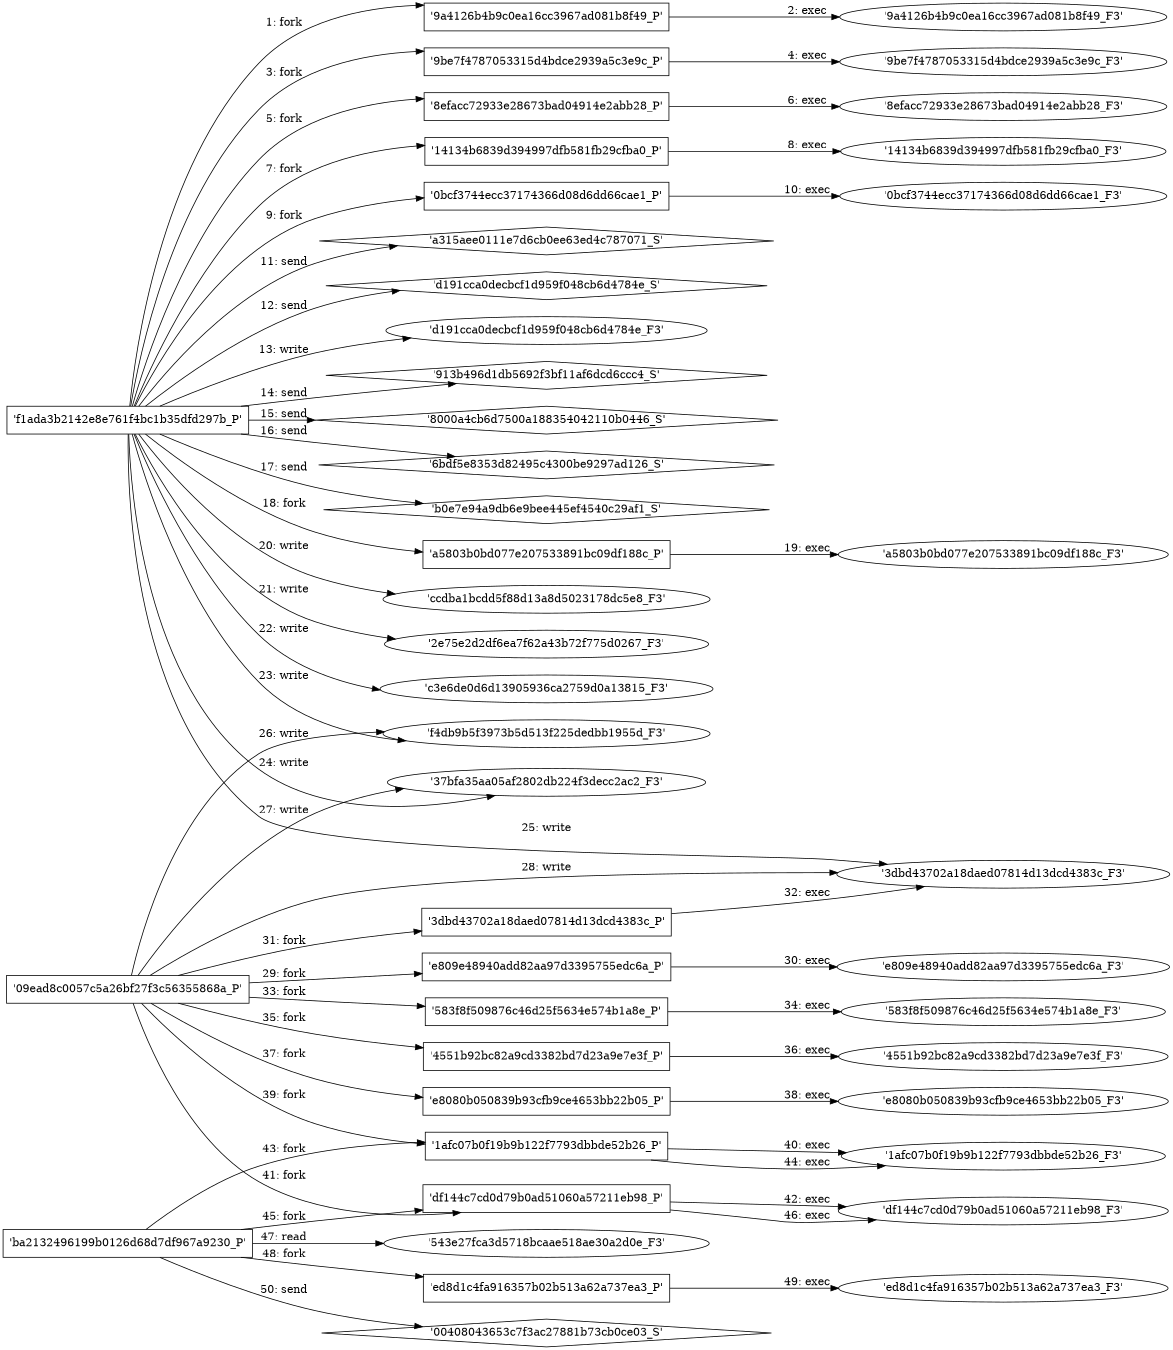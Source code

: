 digraph "D:\Learning\Paper\apt\基于CTI的攻击预警\Dataset\攻击图\ASGfromALLCTI\Skilled petty cyber criminal with lofty ambitions targeting large organizations.dot" {
rankdir="LR"
size="9"
fixedsize="false"
splines="true"
nodesep=0.3
ranksep=0
fontsize=10
overlap="scalexy"
engine= "neato"
	"'f1ada3b2142e8e761f4bc1b35dfd297b_P'" [node_type=Process shape=box]
	"'9a4126b4b9c0ea16cc3967ad081b8f49_P'" [node_type=Process shape=box]
	"'f1ada3b2142e8e761f4bc1b35dfd297b_P'" -> "'9a4126b4b9c0ea16cc3967ad081b8f49_P'" [label="1: fork"]
	"'9a4126b4b9c0ea16cc3967ad081b8f49_P'" [node_type=Process shape=box]
	"'9a4126b4b9c0ea16cc3967ad081b8f49_F3'" [node_type=File shape=ellipse]
	"'9a4126b4b9c0ea16cc3967ad081b8f49_P'" -> "'9a4126b4b9c0ea16cc3967ad081b8f49_F3'" [label="2: exec"]
	"'f1ada3b2142e8e761f4bc1b35dfd297b_P'" [node_type=Process shape=box]
	"'9be7f4787053315d4bdce2939a5c3e9c_P'" [node_type=Process shape=box]
	"'f1ada3b2142e8e761f4bc1b35dfd297b_P'" -> "'9be7f4787053315d4bdce2939a5c3e9c_P'" [label="3: fork"]
	"'9be7f4787053315d4bdce2939a5c3e9c_P'" [node_type=Process shape=box]
	"'9be7f4787053315d4bdce2939a5c3e9c_F3'" [node_type=File shape=ellipse]
	"'9be7f4787053315d4bdce2939a5c3e9c_P'" -> "'9be7f4787053315d4bdce2939a5c3e9c_F3'" [label="4: exec"]
	"'f1ada3b2142e8e761f4bc1b35dfd297b_P'" [node_type=Process shape=box]
	"'8efacc72933e28673bad04914e2abb28_P'" [node_type=Process shape=box]
	"'f1ada3b2142e8e761f4bc1b35dfd297b_P'" -> "'8efacc72933e28673bad04914e2abb28_P'" [label="5: fork"]
	"'8efacc72933e28673bad04914e2abb28_P'" [node_type=Process shape=box]
	"'8efacc72933e28673bad04914e2abb28_F3'" [node_type=File shape=ellipse]
	"'8efacc72933e28673bad04914e2abb28_P'" -> "'8efacc72933e28673bad04914e2abb28_F3'" [label="6: exec"]
	"'f1ada3b2142e8e761f4bc1b35dfd297b_P'" [node_type=Process shape=box]
	"'14134b6839d394997dfb581fb29cfba0_P'" [node_type=Process shape=box]
	"'f1ada3b2142e8e761f4bc1b35dfd297b_P'" -> "'14134b6839d394997dfb581fb29cfba0_P'" [label="7: fork"]
	"'14134b6839d394997dfb581fb29cfba0_P'" [node_type=Process shape=box]
	"'14134b6839d394997dfb581fb29cfba0_F3'" [node_type=File shape=ellipse]
	"'14134b6839d394997dfb581fb29cfba0_P'" -> "'14134b6839d394997dfb581fb29cfba0_F3'" [label="8: exec"]
	"'f1ada3b2142e8e761f4bc1b35dfd297b_P'" [node_type=Process shape=box]
	"'0bcf3744ecc37174366d08d6dd66cae1_P'" [node_type=Process shape=box]
	"'f1ada3b2142e8e761f4bc1b35dfd297b_P'" -> "'0bcf3744ecc37174366d08d6dd66cae1_P'" [label="9: fork"]
	"'0bcf3744ecc37174366d08d6dd66cae1_P'" [node_type=Process shape=box]
	"'0bcf3744ecc37174366d08d6dd66cae1_F3'" [node_type=File shape=ellipse]
	"'0bcf3744ecc37174366d08d6dd66cae1_P'" -> "'0bcf3744ecc37174366d08d6dd66cae1_F3'" [label="10: exec"]
	"'a315aee0111e7d6cb0ee63ed4c787071_S'" [node_type=Socket shape=diamond]
	"'f1ada3b2142e8e761f4bc1b35dfd297b_P'" [node_type=Process shape=box]
	"'f1ada3b2142e8e761f4bc1b35dfd297b_P'" -> "'a315aee0111e7d6cb0ee63ed4c787071_S'" [label="11: send"]
	"'d191cca0decbcf1d959f048cb6d4784e_S'" [node_type=Socket shape=diamond]
	"'f1ada3b2142e8e761f4bc1b35dfd297b_P'" [node_type=Process shape=box]
	"'f1ada3b2142e8e761f4bc1b35dfd297b_P'" -> "'d191cca0decbcf1d959f048cb6d4784e_S'" [label="12: send"]
	"'d191cca0decbcf1d959f048cb6d4784e_F3'" [node_type=file shape=ellipse]
	"'f1ada3b2142e8e761f4bc1b35dfd297b_P'" [node_type=Process shape=box]
	"'f1ada3b2142e8e761f4bc1b35dfd297b_P'" -> "'d191cca0decbcf1d959f048cb6d4784e_F3'" [label="13: write"]
	"'913b496d1db5692f3bf11af6dcd6ccc4_S'" [node_type=Socket shape=diamond]
	"'f1ada3b2142e8e761f4bc1b35dfd297b_P'" [node_type=Process shape=box]
	"'f1ada3b2142e8e761f4bc1b35dfd297b_P'" -> "'913b496d1db5692f3bf11af6dcd6ccc4_S'" [label="14: send"]
	"'8000a4cb6d7500a188354042110b0446_S'" [node_type=Socket shape=diamond]
	"'f1ada3b2142e8e761f4bc1b35dfd297b_P'" [node_type=Process shape=box]
	"'f1ada3b2142e8e761f4bc1b35dfd297b_P'" -> "'8000a4cb6d7500a188354042110b0446_S'" [label="15: send"]
	"'6bdf5e8353d82495c4300be9297ad126_S'" [node_type=Socket shape=diamond]
	"'f1ada3b2142e8e761f4bc1b35dfd297b_P'" [node_type=Process shape=box]
	"'f1ada3b2142e8e761f4bc1b35dfd297b_P'" -> "'6bdf5e8353d82495c4300be9297ad126_S'" [label="16: send"]
	"'b0e7e94a9db6e9bee445ef4540c29af1_S'" [node_type=Socket shape=diamond]
	"'f1ada3b2142e8e761f4bc1b35dfd297b_P'" [node_type=Process shape=box]
	"'f1ada3b2142e8e761f4bc1b35dfd297b_P'" -> "'b0e7e94a9db6e9bee445ef4540c29af1_S'" [label="17: send"]
	"'f1ada3b2142e8e761f4bc1b35dfd297b_P'" [node_type=Process shape=box]
	"'a5803b0bd077e207533891bc09df188c_P'" [node_type=Process shape=box]
	"'f1ada3b2142e8e761f4bc1b35dfd297b_P'" -> "'a5803b0bd077e207533891bc09df188c_P'" [label="18: fork"]
	"'a5803b0bd077e207533891bc09df188c_P'" [node_type=Process shape=box]
	"'a5803b0bd077e207533891bc09df188c_F3'" [node_type=File shape=ellipse]
	"'a5803b0bd077e207533891bc09df188c_P'" -> "'a5803b0bd077e207533891bc09df188c_F3'" [label="19: exec"]
	"'ccdba1bcdd5f88d13a8d5023178dc5e8_F3'" [node_type=file shape=ellipse]
	"'f1ada3b2142e8e761f4bc1b35dfd297b_P'" [node_type=Process shape=box]
	"'f1ada3b2142e8e761f4bc1b35dfd297b_P'" -> "'ccdba1bcdd5f88d13a8d5023178dc5e8_F3'" [label="20: write"]
	"'2e75e2d2df6ea7f62a43b72f775d0267_F3'" [node_type=file shape=ellipse]
	"'f1ada3b2142e8e761f4bc1b35dfd297b_P'" [node_type=Process shape=box]
	"'f1ada3b2142e8e761f4bc1b35dfd297b_P'" -> "'2e75e2d2df6ea7f62a43b72f775d0267_F3'" [label="21: write"]
	"'c3e6de0d6d13905936ca2759d0a13815_F3'" [node_type=file shape=ellipse]
	"'f1ada3b2142e8e761f4bc1b35dfd297b_P'" [node_type=Process shape=box]
	"'f1ada3b2142e8e761f4bc1b35dfd297b_P'" -> "'c3e6de0d6d13905936ca2759d0a13815_F3'" [label="22: write"]
	"'f4db9b5f3973b5d513f225dedbb1955d_F3'" [node_type=file shape=ellipse]
	"'f1ada3b2142e8e761f4bc1b35dfd297b_P'" [node_type=Process shape=box]
	"'f1ada3b2142e8e761f4bc1b35dfd297b_P'" -> "'f4db9b5f3973b5d513f225dedbb1955d_F3'" [label="23: write"]
	"'37bfa35aa05af2802db224f3decc2ac2_F3'" [node_type=file shape=ellipse]
	"'f1ada3b2142e8e761f4bc1b35dfd297b_P'" [node_type=Process shape=box]
	"'f1ada3b2142e8e761f4bc1b35dfd297b_P'" -> "'37bfa35aa05af2802db224f3decc2ac2_F3'" [label="24: write"]
	"'3dbd43702a18daed07814d13dcd4383c_F3'" [node_type=file shape=ellipse]
	"'f1ada3b2142e8e761f4bc1b35dfd297b_P'" [node_type=Process shape=box]
	"'f1ada3b2142e8e761f4bc1b35dfd297b_P'" -> "'3dbd43702a18daed07814d13dcd4383c_F3'" [label="25: write"]
	"'f4db9b5f3973b5d513f225dedbb1955d_F3'" [node_type=file shape=ellipse]
	"'09ead8c0057c5a26bf27f3c56355868a_P'" [node_type=Process shape=box]
	"'09ead8c0057c5a26bf27f3c56355868a_P'" -> "'f4db9b5f3973b5d513f225dedbb1955d_F3'" [label="26: write"]
	"'37bfa35aa05af2802db224f3decc2ac2_F3'" [node_type=file shape=ellipse]
	"'09ead8c0057c5a26bf27f3c56355868a_P'" [node_type=Process shape=box]
	"'09ead8c0057c5a26bf27f3c56355868a_P'" -> "'37bfa35aa05af2802db224f3decc2ac2_F3'" [label="27: write"]
	"'3dbd43702a18daed07814d13dcd4383c_F3'" [node_type=file shape=ellipse]
	"'09ead8c0057c5a26bf27f3c56355868a_P'" [node_type=Process shape=box]
	"'09ead8c0057c5a26bf27f3c56355868a_P'" -> "'3dbd43702a18daed07814d13dcd4383c_F3'" [label="28: write"]
	"'09ead8c0057c5a26bf27f3c56355868a_P'" [node_type=Process shape=box]
	"'e809e48940add82aa97d3395755edc6a_P'" [node_type=Process shape=box]
	"'09ead8c0057c5a26bf27f3c56355868a_P'" -> "'e809e48940add82aa97d3395755edc6a_P'" [label="29: fork"]
	"'e809e48940add82aa97d3395755edc6a_P'" [node_type=Process shape=box]
	"'e809e48940add82aa97d3395755edc6a_F3'" [node_type=File shape=ellipse]
	"'e809e48940add82aa97d3395755edc6a_P'" -> "'e809e48940add82aa97d3395755edc6a_F3'" [label="30: exec"]
	"'09ead8c0057c5a26bf27f3c56355868a_P'" [node_type=Process shape=box]
	"'3dbd43702a18daed07814d13dcd4383c_P'" [node_type=Process shape=box]
	"'09ead8c0057c5a26bf27f3c56355868a_P'" -> "'3dbd43702a18daed07814d13dcd4383c_P'" [label="31: fork"]
	"'3dbd43702a18daed07814d13dcd4383c_P'" [node_type=Process shape=box]
	"'3dbd43702a18daed07814d13dcd4383c_F3'" [node_type=File shape=ellipse]
	"'3dbd43702a18daed07814d13dcd4383c_P'" -> "'3dbd43702a18daed07814d13dcd4383c_F3'" [label="32: exec"]
	"'09ead8c0057c5a26bf27f3c56355868a_P'" [node_type=Process shape=box]
	"'583f8f509876c46d25f5634e574b1a8e_P'" [node_type=Process shape=box]
	"'09ead8c0057c5a26bf27f3c56355868a_P'" -> "'583f8f509876c46d25f5634e574b1a8e_P'" [label="33: fork"]
	"'583f8f509876c46d25f5634e574b1a8e_P'" [node_type=Process shape=box]
	"'583f8f509876c46d25f5634e574b1a8e_F3'" [node_type=File shape=ellipse]
	"'583f8f509876c46d25f5634e574b1a8e_P'" -> "'583f8f509876c46d25f5634e574b1a8e_F3'" [label="34: exec"]
	"'09ead8c0057c5a26bf27f3c56355868a_P'" [node_type=Process shape=box]
	"'4551b92bc82a9cd3382bd7d23a9e7e3f_P'" [node_type=Process shape=box]
	"'09ead8c0057c5a26bf27f3c56355868a_P'" -> "'4551b92bc82a9cd3382bd7d23a9e7e3f_P'" [label="35: fork"]
	"'4551b92bc82a9cd3382bd7d23a9e7e3f_P'" [node_type=Process shape=box]
	"'4551b92bc82a9cd3382bd7d23a9e7e3f_F3'" [node_type=File shape=ellipse]
	"'4551b92bc82a9cd3382bd7d23a9e7e3f_P'" -> "'4551b92bc82a9cd3382bd7d23a9e7e3f_F3'" [label="36: exec"]
	"'09ead8c0057c5a26bf27f3c56355868a_P'" [node_type=Process shape=box]
	"'e8080b050839b93cfb9ce4653bb22b05_P'" [node_type=Process shape=box]
	"'09ead8c0057c5a26bf27f3c56355868a_P'" -> "'e8080b050839b93cfb9ce4653bb22b05_P'" [label="37: fork"]
	"'e8080b050839b93cfb9ce4653bb22b05_P'" [node_type=Process shape=box]
	"'e8080b050839b93cfb9ce4653bb22b05_F3'" [node_type=File shape=ellipse]
	"'e8080b050839b93cfb9ce4653bb22b05_P'" -> "'e8080b050839b93cfb9ce4653bb22b05_F3'" [label="38: exec"]
	"'09ead8c0057c5a26bf27f3c56355868a_P'" [node_type=Process shape=box]
	"'1afc07b0f19b9b122f7793dbbde52b26_P'" [node_type=Process shape=box]
	"'09ead8c0057c5a26bf27f3c56355868a_P'" -> "'1afc07b0f19b9b122f7793dbbde52b26_P'" [label="39: fork"]
	"'1afc07b0f19b9b122f7793dbbde52b26_P'" [node_type=Process shape=box]
	"'1afc07b0f19b9b122f7793dbbde52b26_F3'" [node_type=File shape=ellipse]
	"'1afc07b0f19b9b122f7793dbbde52b26_P'" -> "'1afc07b0f19b9b122f7793dbbde52b26_F3'" [label="40: exec"]
	"'09ead8c0057c5a26bf27f3c56355868a_P'" [node_type=Process shape=box]
	"'df144c7cd0d79b0ad51060a57211eb98_P'" [node_type=Process shape=box]
	"'09ead8c0057c5a26bf27f3c56355868a_P'" -> "'df144c7cd0d79b0ad51060a57211eb98_P'" [label="41: fork"]
	"'df144c7cd0d79b0ad51060a57211eb98_P'" [node_type=Process shape=box]
	"'df144c7cd0d79b0ad51060a57211eb98_F3'" [node_type=File shape=ellipse]
	"'df144c7cd0d79b0ad51060a57211eb98_P'" -> "'df144c7cd0d79b0ad51060a57211eb98_F3'" [label="42: exec"]
	"'ba2132496199b0126d68d7df967a9230_P'" [node_type=Process shape=box]
	"'1afc07b0f19b9b122f7793dbbde52b26_P'" [node_type=Process shape=box]
	"'ba2132496199b0126d68d7df967a9230_P'" -> "'1afc07b0f19b9b122f7793dbbde52b26_P'" [label="43: fork"]
	"'1afc07b0f19b9b122f7793dbbde52b26_P'" [node_type=Process shape=box]
	"'1afc07b0f19b9b122f7793dbbde52b26_F3'" [node_type=File shape=ellipse]
	"'1afc07b0f19b9b122f7793dbbde52b26_P'" -> "'1afc07b0f19b9b122f7793dbbde52b26_F3'" [label="44: exec"]
	"'ba2132496199b0126d68d7df967a9230_P'" [node_type=Process shape=box]
	"'df144c7cd0d79b0ad51060a57211eb98_P'" [node_type=Process shape=box]
	"'ba2132496199b0126d68d7df967a9230_P'" -> "'df144c7cd0d79b0ad51060a57211eb98_P'" [label="45: fork"]
	"'df144c7cd0d79b0ad51060a57211eb98_P'" [node_type=Process shape=box]
	"'df144c7cd0d79b0ad51060a57211eb98_F3'" [node_type=File shape=ellipse]
	"'df144c7cd0d79b0ad51060a57211eb98_P'" -> "'df144c7cd0d79b0ad51060a57211eb98_F3'" [label="46: exec"]
	"'543e27fca3d5718bcaae518ae30a2d0e_F3'" [node_type=file shape=ellipse]
	"'ba2132496199b0126d68d7df967a9230_P'" [node_type=Process shape=box]
	"'ba2132496199b0126d68d7df967a9230_P'" -> "'543e27fca3d5718bcaae518ae30a2d0e_F3'" [label="47: read"]
	"'ba2132496199b0126d68d7df967a9230_P'" [node_type=Process shape=box]
	"'ed8d1c4fa916357b02b513a62a737ea3_P'" [node_type=Process shape=box]
	"'ba2132496199b0126d68d7df967a9230_P'" -> "'ed8d1c4fa916357b02b513a62a737ea3_P'" [label="48: fork"]
	"'ed8d1c4fa916357b02b513a62a737ea3_P'" [node_type=Process shape=box]
	"'ed8d1c4fa916357b02b513a62a737ea3_F3'" [node_type=File shape=ellipse]
	"'ed8d1c4fa916357b02b513a62a737ea3_P'" -> "'ed8d1c4fa916357b02b513a62a737ea3_F3'" [label="49: exec"]
	"'00408043653c7f3ac27881b73cb0ce03_S'" [node_type=Socket shape=diamond]
	"'ba2132496199b0126d68d7df967a9230_P'" [node_type=Process shape=box]
	"'ba2132496199b0126d68d7df967a9230_P'" -> "'00408043653c7f3ac27881b73cb0ce03_S'" [label="50: send"]
}
